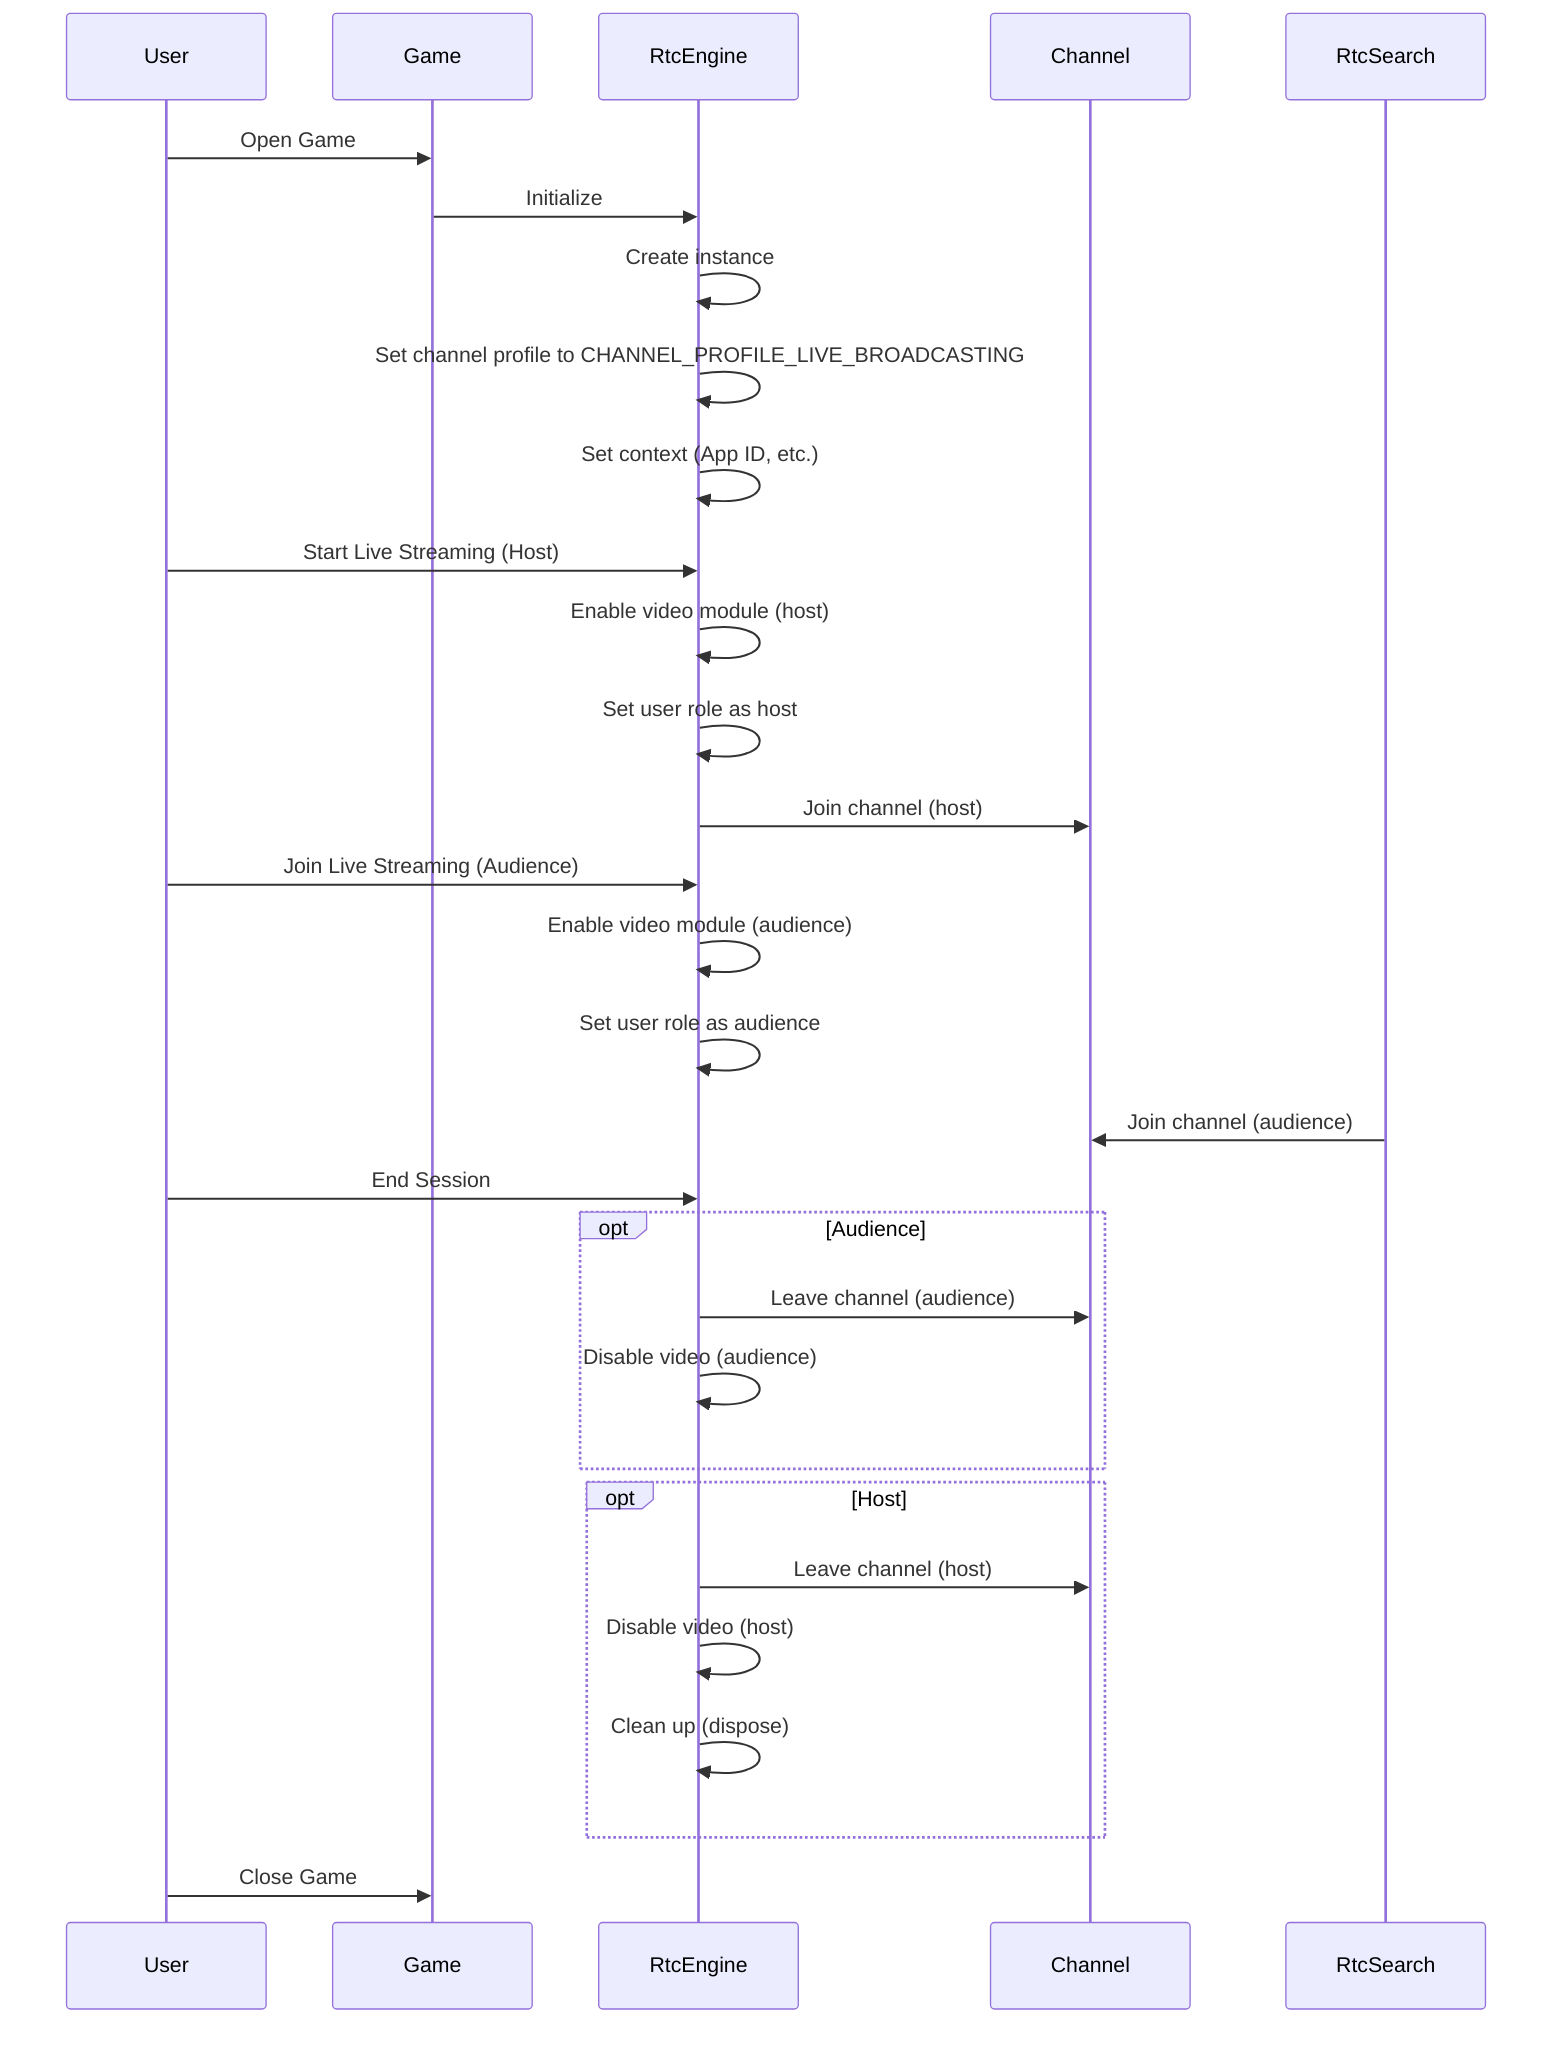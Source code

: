 sequenceDiagram
    participant User as User
    participant Game as Game
    participant RtcEngine as RtcEngine
    participant Channel as Channel

    User->>Game: Open Game
    Game->>RtcEngine: Initialize
    RtcEngine->>RtcEngine: Create instance
    RtcEngine->>RtcEngine: Set channel profile to CHANNEL_PROFILE_LIVE_BROADCASTING
    RtcEngine->>RtcEngine: Set context (App ID, etc.)

    User->>RtcEngine: Start Live Streaming (Host)
    RtcEngine->>RtcEngine: Enable video module (host)
    RtcEngine->>RtcEngine: Set user role as host
    RtcEngine->>Channel: Join channel (host)

    User->>RtcEngine: Join Live Streaming (Audience)
    RtcEngine->>RtcEngine: Enable video module (audience)
    RtcEngine->>RtcEngine: Set user role as audience
    RtcSearch->>Channel: Join channel (audience)

    User->>RtcEngine: End Session
    opt Audience
        RtcEngine->>Channel: Leave channel (audience)
        RtcEngine->>RtcEngine: Disable video (audience)
    end
    opt Host
        RtcEngine->>Channel: Leave channel (host)
        RtcEngine->>RtcEngine: Disable video (host)
        RtcEngine->>RtcEngine: Clean up (dispose)
    end

    User->>Game: Close Game